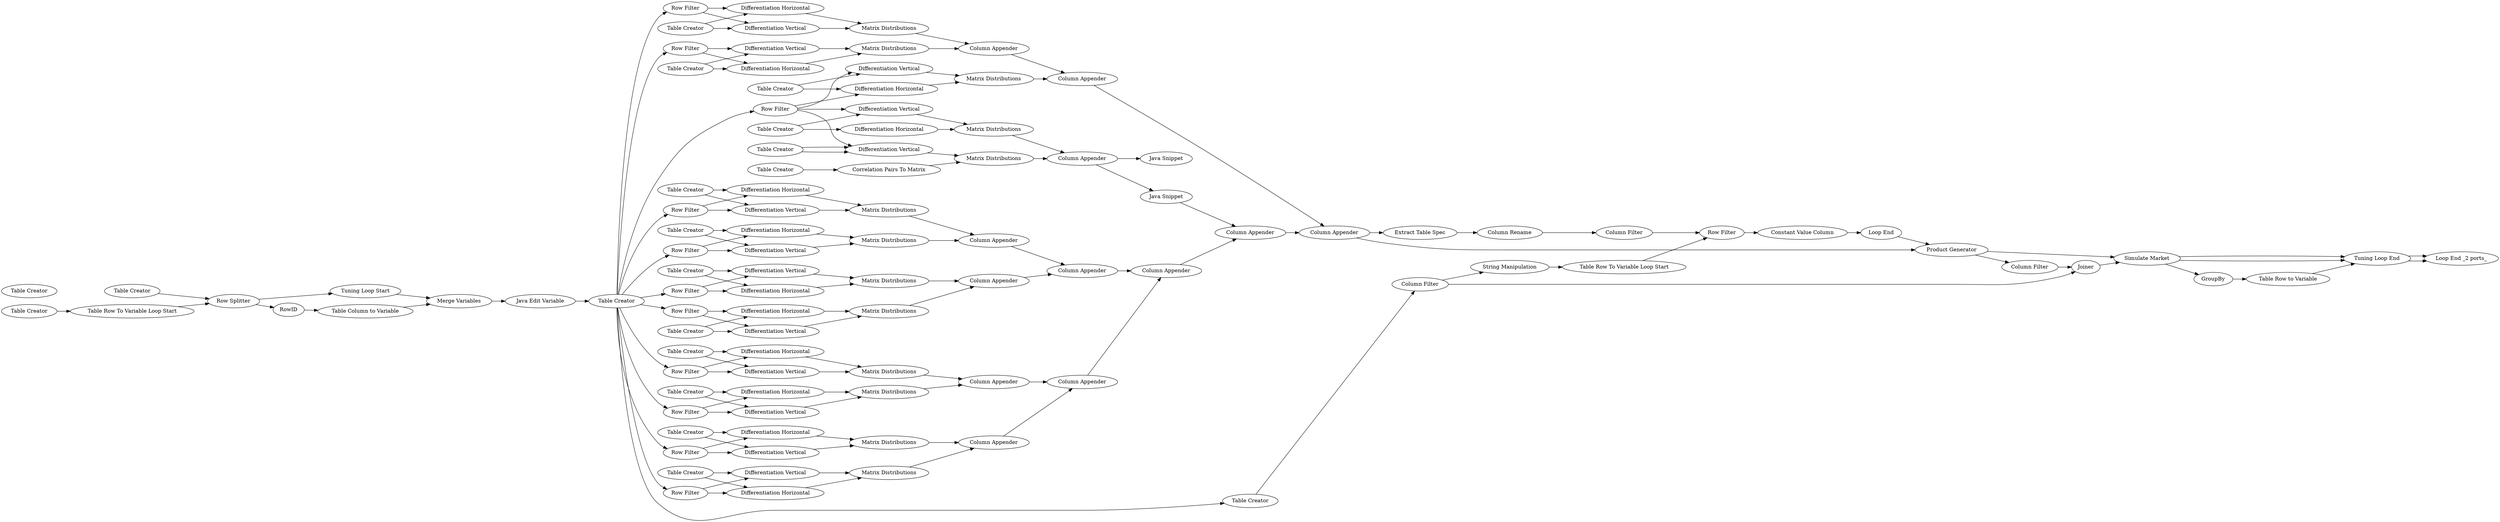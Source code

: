 digraph {
	1 [label="Table Creator"]
	2 [label="Differentiation Vertical"]
	3 [label="Differentiation Horizontal"]
	4 [label="Table Creator"]
	5 [label="Row Filter"]
	6 [label="Table Creator"]
	7 [label="Differentiation Horizontal"]
	8 [label="Row Filter"]
	9 [label="Differentiation Vertical"]
	10 [label="Differentiation Horizontal"]
	11 [label="Differentiation Vertical"]
	12 [label="Table Creator"]
	13 [label="Table Creator"]
	14 [label="Differentiation Vertical"]
	15 [label="Correlation Pairs To Matrix"]
	16 [label="Table Creator"]
	17 [label="Matrix Distributions"]
	18 [label="Matrix Distributions"]
	22 [label="Java Snippet"]
	23 [label="Row Filter"]
	24 [label="Table Creator"]
	25 [label="Differentiation Horizontal"]
	26 [label="Differentiation Vertical"]
	27 [label="Differentiation Vertical"]
	28 [label="Row Filter"]
	29 [label="Table Creator"]
	30 [label="Differentiation Horizontal"]
	31 [label="Row Filter"]
	32 [label="Differentiation Vertical"]
	33 [label="Differentiation Horizontal"]
	34 [label="Table Creator"]
	35 [label="Row Filter"]
	36 [label="Table Creator"]
	37 [label="Differentiation Horizontal"]
	38 [label="Differentiation Vertical"]
	39 [label="Row Filter"]
	40 [label="Differentiation Horizontal"]
	41 [label="Table Creator"]
	42 [label="Differentiation Vertical"]
	43 [label="Table Creator"]
	44 [label="Differentiation Vertical"]
	45 [label="Row Filter"]
	46 [label="Differentiation Horizontal"]
	47 [label="Row Filter"]
	48 [label="Table Creator"]
	49 [label="Differentiation Vertical"]
	50 [label="Differentiation Horizontal"]
	51 [label="Differentiation Vertical"]
	52 [label="Table Creator"]
	53 [label="Differentiation Horizontal"]
	54 [label="Row Filter"]
	61 [label="Table Creator"]
	62 [label="Row Filter"]
	63 [label="Differentiation Vertical"]
	64 [label="Differentiation Horizontal"]
	65 [label="Matrix Distributions"]
	66 [label="Matrix Distributions"]
	67 [label="Matrix Distributions"]
	68 [label="Matrix Distributions"]
	69 [label="Matrix Distributions"]
	70 [label="Matrix Distributions"]
	71 [label="Matrix Distributions"]
	72 [label="Matrix Distributions"]
	73 [label="Matrix Distributions"]
	74 [label="Matrix Distributions"]
	75 [label="Matrix Distributions"]
	87 [label="Extract Table Spec"]
	89 [label="Table Creator"]
	91 [label="Row Filter"]
	92 [label="String Manipulation"]
	93 [label="Column Rename"]
	94 [label="Column Filter"]
	95 [label="Constant Value Column"]
	96 [label="Loop End"]
	97 [label="Java Snippet"]
	98 [label="Product Generator"]
	99 [label=Joiner]
	100 [label="Column Filter"]
	101 [label="Simulate Market"]
	102 [label="Column Filter"]
	103 [label="Tuning Loop Start"]
	104 [label="Java Edit Variable"]
	105 [label="Tuning Loop End"]
	106 [label=GroupBy]
	108 [label="Table Creator"]
	111 [label="Row Splitter"]
	116 [label=RowID]
	118 [label="Table Creator"]
	120 [label="Loop End _2 ports_"]
	121 [label="Table Creator"]
	122 [label="Table Row to Variable"]
	123 [label="Table Row To Variable Loop Start"]
	124 [label="Column Appender"]
	125 [label="Column Appender"]
	126 [label="Column Appender"]
	127 [label="Column Appender"]
	128 [label="Column Appender"]
	129 [label="Column Appender"]
	130 [label="Column Appender"]
	131 [label="Column Appender"]
	132 [label="Column Appender"]
	133 [label="Column Appender"]
	134 [label="Column Appender"]
	135 [label="Column Appender"]
	136 [label="Merge Variables"]
	137 [label="Table Column to Variable"]
	138 [label="Table Row To Variable Loop Start"]
	1 -> 3
	1 -> 2
	2 -> 67
	3 -> 67
	4 -> 5
	4 -> 8
	4 -> 23
	4 -> 28
	4 -> 31
	4 -> 39
	4 -> 35
	4 -> 45
	4 -> 47
	4 -> 54
	4 -> 62
	4 -> 89
	5 -> 3
	5 -> 2
	5 -> 14
	5 -> 11
	6 -> 7
	6 -> 9
	7 -> 66
	8 -> 9
	8 -> 7
	9 -> 66
	10 -> 18
	11 -> 18
	12 -> 10
	12 -> 11
	13 -> 14
	13 -> 14
	14 -> 17
	15 -> 17
	16 -> 15
	17 -> 129
	18 -> 129
	23 -> 26
	23 -> 25
	24 -> 25
	24 -> 26
	25 -> 68
	26 -> 68
	27 -> 69
	28 -> 30
	28 -> 27
	29 -> 30
	29 -> 27
	30 -> 69
	31 -> 33
	31 -> 32
	32 -> 70
	33 -> 70
	34 -> 32
	34 -> 33
	35 -> 38
	35 -> 37
	36 -> 37
	36 -> 38
	37 -> 71
	38 -> 71
	39 -> 42
	39 -> 40
	40 -> 72
	41 -> 40
	41 -> 42
	42 -> 72
	43 -> 46
	43 -> 44
	44 -> 73
	45 -> 44
	45 -> 46
	46 -> 73
	47 -> 50
	47 -> 49
	48 -> 49
	48 -> 50
	49 -> 74
	50 -> 74
	51 -> 75
	52 -> 53
	52 -> 51
	53 -> 75
	54 -> 53
	54 -> 51
	61 -> 63
	61 -> 64
	62 -> 63
	62 -> 64
	63 -> 65
	64 -> 65
	65 -> 135
	66 -> 135
	67 -> 125
	68 -> 127
	69 -> 127
	70 -> 131
	71 -> 131
	72 -> 132
	73 -> 132
	74 -> 134
	75 -> 134
	87 -> 93
	89 -> 102
	91 -> 95
	92 -> 123
	93 -> 94
	94 -> 91
	95 -> 96
	96 -> 98
	97 -> 126
	98 -> 100
	98 -> 101
	99 -> 101
	100 -> 99
	101 -> 105
	101 -> 105
	101 -> 106
	102 -> 99
	102 -> 92
	103 -> 136
	104 -> 4
	105 -> 120
	105 -> 120
	106 -> 122
	108 -> 111
	111 -> 103
	111 -> 116
	116 -> 137
	118 -> 138
	122 -> 105
	123 -> 91
	124 -> 98
	124 -> 87
	125 -> 124
	126 -> 124
	127 -> 128
	128 -> 130
	129 -> 97
	129 -> 22
	130 -> 126
	131 -> 128
	132 -> 133
	133 -> 130
	134 -> 133
	135 -> 125
	136 -> 104
	137 -> 136
	138 -> 111
	rankdir=LR
}
